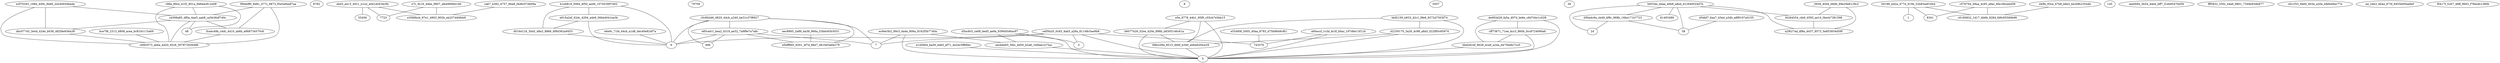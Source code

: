 graph test2Dc {
e2f70293_168d_449c_9e66_2d240b5dbede
f90ebff0_9d81_477c_9873_f5a5a9ea87aa
8782ebd3_a415_4021_b1a2_a0e1dc634c0b
ec9eb3b2_99c3_4a4e_906a_9162f5b7740a
79709e5e_8778_44b1_95f9_c55cb7e5bb15
cef5fa20_0c83_4ab5_a26a_81148c5ae9b8
8b1eb818_506d_4f50_ae46_107d53997d02
de093d28_fa5a_497d_be6e_c6d7d4c1c028
0507c98a_89ce_41f2_801a_948a4c812a08
39b9334e_ddaa_40b8_a8e4_61c640024d7b
d56a4c9a_cb49_4f9c_968b_16be171b7723
1bbf2159_b933_42c1_9fe6_9272d7503f74
c5c85d46_4820_44cb_a240_be31c37f8927
145b0186_bd2a_477d_919e_52b83adf16b4
9a60accf_1c3d_4c3f_b0ac_197d6e13f124
1c576764_68aa_4c95_a8ac_6fa18bcebd58
e85cefc1_bea2_4319_ae32_7a9f8e7a7afe
d2259170_3a26_4c99_a8a5_022f85c65974
a915a2ef_02dc_4294_a4e9_56bb4041ea3b
24d5dbf7_6aa7_43ed_a34b_a8f9197a0155
496e6e9c_71fe_44cb_a1d8_dec40e824f7a
9eeef494_3b54_4ded_bff7_f1eb95476d59
55456e7c_9c16_44be_9807_afe4968bb19d
cd398a85_df0a_4ae5_aab8_ca5b36df740c
7d5ac8c5_ce08_4ed5_ae9a_9390d5d6ac97
81493489_5939_40d4_b8db_89e29e8129c2
b6077b26_02ee_420e_898b_b8305146c61a
cff73871_71ee_4cc3_860b_0cc9724690a6
bbd2624f_9b26_4ca9_a24a_d475be6c7cc0
f4284554_cfa9_4593_ae14_f4ecb7381598
48bce7f8_2313_4808_acea_bc810c115a69
3e145664_ba59_4de5_af71_4a2dc5ff66bc
dbc07745_3e44_424e_b036_482f4e936a38
8341d49b_93ce_47b8_b6e2_be26fb23544b
fcadc49b_c4dc_4410_ab6b_e868734570c6
fd8cc09a_8515_4b6f_b340_eb6a82f4ce29
7723ca67_b382_4757_9ba8_f4d6c07db09a
a4cbbe65_5fec_4d50_b2a8_1bfdae1e72ac
7eec8885_2a89_4a36_966a_53bdc65b5031
e3589bcb_97e1_4903_902b_eb257d40feb9
5fff5832_350c_44a6_8801_7349e93db877
e5bff860_9291_4f7d_86e7_d616d3a6b279
cfd93573_abbe_4d20_92c6_307872926486
c0180832_1d17_4b6b_9284_fd9c95569b96
5e554f08_5005_40aa_8793_d75b9848cf61
a2f627ad_df8a_4437_9573_0a853834d59f
d016d124_30a5_48a3_8866_6f9d362a9453
9c0c1f33_9a60_463e_a20e_bfefe46ec77e
743376ad_24b3_4b4a_873f_8455b95ba9e0
58f0417f_5267_48ff_9663_f7fbe4b1380b
cff73871_71ee_4cc3_860b_0cc9724690a6 -- bbd2624f_9b26_4ca9_a24a_d475be6c7cc0
7eec8885_2a89_4a36_966a_53bdc65b5031 -- e5bff860_9291_4f7d_86e7_d616d3a6b279
7d5ac8c5_ce08_4ed5_ae9a_9390d5d6ac97 -- 3e145664_ba59_4de5_af71_4a2dc5ff66bc
39b9334e_ddaa_40b8_a8e4_61c640024d7b -- 24d5dbf7_6aa7_43ed_a34b_a8f9197a0155
e85cefc1_bea2_4319_ae32_7a9f8e7a7afe -- e5bff860_9291_4f7d_86e7_d616d3a6b279
cef5fa20_0c83_4ab5_a26a_81148c5ae9b8 -- 743376ad_24b3_4b4a_873f_8455b95ba9e0
e2f70293_168d_449c_9e66_2d240b5dbede -- dbc07745_3e44_424e_b036_482f4e936a38
1c576764_68aa_4c95_a8ac_6fa18bcebd58 -- 8341d49b_93ce_47b8_b6e2_be26fb23544b
de093d28_fa5a_497d_be6e_c6d7d4c1c028 -- cff73871_71ee_4cc3_860b_0cc9724690a6
f90ebff0_9d81_477c_9873_f5a5a9ea87aa -- cfd93573_abbe_4d20_92c6_307872926486
f90ebff0_9d81_477c_9873_f5a5a9ea87aa -- cd398a85_df0a_4ae5_aab8_ca5b36df740c
9a60accf_1c3d_4c3f_b0ac_197d6e13f124 -- 743376ad_24b3_4b4a_873f_8455b95ba9e0
d56a4c9a_cb49_4f9c_968b_16be171b7723 -- 24d5dbf7_6aa7_43ed_a34b_a8f9197a0155
d2259170_3a26_4c99_a8a5_022f85c65974 -- 5e554f08_5005_40aa_8793_d75b9848cf61
b6077b26_02ee_420e_898b_b8305146c61a -- 5e554f08_5005_40aa_8793_d75b9848cf61
ec9eb3b2_99c3_4a4e_906a_9162f5b7740a -- 5e554f08_5005_40aa_8793_d75b9848cf61
81493489_5939_40d4_b8db_89e29e8129c2 -- f4284554_cfa9_4593_ae14_f4ecb7381598
24d5dbf7_6aa7_43ed_a34b_a8f9197a0155 -- 58f0417f_5267_48ff_9663_f7fbe4b1380b
7723ca67_b382_4757_9ba8_f4d6c07db09a -- e3589bcb_97e1_4903_902b_eb257d40feb9
e85cefc1_bea2_4319_ae32_7a9f8e7a7afe -- 9eeef494_3b54_4ded_bff7_f1eb95476d59
de093d28_fa5a_497d_be6e_c6d7d4c1c028 -- 5fff5832_350c_44a6_8801_7349e93db877
8341d49b_93ce_47b8_b6e2_be26fb23544b -- c0180832_1d17_4b6b_9284_fd9c95569b96
f90ebff0_9d81_477c_9873_f5a5a9ea87aa -- fcadc49b_c4dc_4410_ab6b_e868734570c6
145b0186_bd2a_477d_919e_52b83adf16b4 -- 1c576764_68aa_4c95_a8ac_6fa18bcebd58
d2259170_3a26_4c99_a8a5_022f85c65974 -- fd8cc09a_8515_4b6f_b340_eb6a82f4ce29
cd398a85_df0a_4ae5_aab8_ca5b36df740c -- dbc07745_3e44_424e_b036_482f4e936a38
d016d124_30a5_48a3_8866_6f9d362a9453 -- 9c0c1f33_9a60_463e_a20e_bfefe46ec77e
fcadc49b_c4dc_4410_ab6b_e868734570c6 -- cfd93573_abbe_4d20_92c6_307872926486
8b1eb818_506d_4f50_ae46_107d53997d02 -- a915a2ef_02dc_4294_a4e9_56bb4041ea3b
cef5fa20_0c83_4ab5_a26a_81148c5ae9b8 -- 7d5ac8c5_ce08_4ed5_ae9a_9390d5d6ac97
ec9eb3b2_99c3_4a4e_906a_9162f5b7740a -- 7d5ac8c5_ce08_4ed5_ae9a_9390d5d6ac97
a4cbbe65_5fec_4d50_b2a8_1bfdae1e72ac -- 5e554f08_5005_40aa_8793_d75b9848cf61
a915a2ef_02dc_4294_a4e9_56bb4041ea3b -- d016d124_30a5_48a3_8866_6f9d362a9453
39b9334e_ddaa_40b8_a8e4_61c640024d7b -- a2f627ad_df8a_4437_9573_0a853834d59f
e85cefc1_bea2_4319_ae32_7a9f8e7a7afe -- 7eec8885_2a89_4a36_966a_53bdc65b5031
cd398a85_df0a_4ae5_aab8_ca5b36df740c -- 48bce7f8_2313_4808_acea_bc810c115a69
0507c98a_89ce_41f2_801a_948a4c812a08 -- 48bce7f8_2313_4808_acea_bc810c115a69
cff73871_71ee_4cc3_860b_0cc9724690a6 -- 5fff5832_350c_44a6_8801_7349e93db877
79709e5e_8778_44b1_95f9_c55cb7e5bb15 -- b6077b26_02ee_420e_898b_b8305146c61a
e85cefc1_bea2_4319_ae32_7a9f8e7a7afe -- 496e6e9c_71fe_44cb_a1d8_dec40e824f7a
1c576764_68aa_4c95_a8ac_6fa18bcebd58 -- c0180832_1d17_4b6b_9284_fd9c95569b96
8782ebd3_a415_4021_b1a2_a0e1dc634c0b -- 55456e7c_9c16_44be_9807_afe4968bb19d
0507c98a_89ce_41f2_801a_948a4c812a08 -- cfd93573_abbe_4d20_92c6_307872926486
c5c85d46_4820_44cb_a240_be31c37f8927 -- 7eec8885_2a89_4a36_966a_53bdc65b5031
bbd2624f_9b26_4ca9_a24a_d475be6c7cc0 -- 5fff5832_350c_44a6_8801_7349e93db877
1bbf2159_b933_42c1_9fe6_9272d7503f74 -- d2259170_3a26_4c99_a8a5_022f85c65974
c5c85d46_4820_44cb_a240_be31c37f8927 -- e85cefc1_bea2_4319_ae32_7a9f8e7a7afe
79709e5e_8778_44b1_95f9_c55cb7e5bb15 -- fd8cc09a_8515_4b6f_b340_eb6a82f4ce29
dbc07745_3e44_424e_b036_482f4e936a38 -- cfd93573_abbe_4d20_92c6_307872926486
cef5fa20_0c83_4ab5_a26a_81148c5ae9b8 -- 3e145664_ba59_4de5_af71_4a2dc5ff66bc
1bbf2159_b933_42c1_9fe6_9272d7503f74 -- fd8cc09a_8515_4b6f_b340_eb6a82f4ce29
145b0186_bd2a_477d_919e_52b83adf16b4 -- 8341d49b_93ce_47b8_b6e2_be26fb23544b
145b0186_bd2a_477d_919e_52b83adf16b4 -- c0180832_1d17_4b6b_9284_fd9c95569b96
c5c85d46_4820_44cb_a240_be31c37f8927 -- 9eeef494_3b54_4ded_bff7_f1eb95476d59
55456e7c_9c16_44be_9807_afe4968bb19d -- e3589bcb_97e1_4903_902b_eb257d40feb9
8782ebd3_a415_4021_b1a2_a0e1dc634c0b -- e3589bcb_97e1_4903_902b_eb257d40feb9
cef5fa20_0c83_4ab5_a26a_81148c5ae9b8 -- 5e554f08_5005_40aa_8793_d75b9848cf61
48bce7f8_2313_4808_acea_bc810c115a69 -- cfd93573_abbe_4d20_92c6_307872926486
a915a2ef_02dc_4294_a4e9_56bb4041ea3b -- 9c0c1f33_9a60_463e_a20e_bfefe46ec77e
cef5fa20_0c83_4ab5_a26a_81148c5ae9b8 -- 9a60accf_1c3d_4c3f_b0ac_197d6e13f124
8782ebd3_a415_4021_b1a2_a0e1dc634c0b -- 7723ca67_b382_4757_9ba8_f4d6c07db09a
8b1eb818_506d_4f50_ae46_107d53997d02 -- d016d124_30a5_48a3_8866_6f9d362a9453
b6077b26_02ee_420e_898b_b8305146c61a -- fd8cc09a_8515_4b6f_b340_eb6a82f4ce29
9a60accf_1c3d_4c3f_b0ac_197d6e13f124 -- 5e554f08_5005_40aa_8793_d75b9848cf61
39b9334e_ddaa_40b8_a8e4_61c640024d7b -- 81493489_5939_40d4_b8db_89e29e8129c2
f4284554_cfa9_4593_ae14_f4ecb7381598 -- a2f627ad_df8a_4437_9573_0a853834d59f
3e145664_ba59_4de5_af71_4a2dc5ff66bc -- 5e554f08_5005_40aa_8793_d75b9848cf61
5e554f08_5005_40aa_8793_d75b9848cf61 -- 743376ad_24b3_4b4a_873f_8455b95ba9e0
55456e7c_9c16_44be_9807_afe4968bb19d -- 7723ca67_b382_4757_9ba8_f4d6c07db09a
0507c98a_89ce_41f2_801a_948a4c812a08 -- cd398a85_df0a_4ae5_aab8_ca5b36df740c
81493489_5939_40d4_b8db_89e29e8129c2 -- a2f627ad_df8a_4437_9573_0a853834d59f
cd398a85_df0a_4ae5_aab8_ca5b36df740c -- cfd93573_abbe_4d20_92c6_307872926486
c5c85d46_4820_44cb_a240_be31c37f8927 -- 496e6e9c_71fe_44cb_a1d8_dec40e824f7a
de093d28_fa5a_497d_be6e_c6d7d4c1c028 -- bbd2624f_9b26_4ca9_a24a_d475be6c7cc0
7d5ac8c5_ce08_4ed5_ae9a_9390d5d6ac97 -- 5e554f08_5005_40aa_8793_d75b9848cf61
cd398a85_df0a_4ae5_aab8_ca5b36df740c -- fcadc49b_c4dc_4410_ab6b_e868734570c6
39b9334e_ddaa_40b8_a8e4_61c640024d7b -- 58f0417f_5267_48ff_9663_f7fbe4b1380b
79709e5e_8778_44b1_95f9_c55cb7e5bb15 -- 5e554f08_5005_40aa_8793_d75b9848cf61
fd8cc09a_8515_4b6f_b340_eb6a82f4ce29 -- 5e554f08_5005_40aa_8793_d75b9848cf61
d56a4c9a_cb49_4f9c_968b_16be171b7723 -- 58f0417f_5267_48ff_9663_f7fbe4b1380b
39b9334e_ddaa_40b8_a8e4_61c640024d7b -- f4284554_cfa9_4593_ae14_f4ecb7381598
496e6e9c_71fe_44cb_a1d8_dec40e824f7a -- 9eeef494_3b54_4ded_bff7_f1eb95476d59
1bbf2159_b933_42c1_9fe6_9272d7503f74 -- 5e554f08_5005_40aa_8793_d75b9848cf61
e2f70293_168d_449c_9e66_2d240b5dbede -- cfd93573_abbe_4d20_92c6_307872926486
8b1eb818_506d_4f50_ae46_107d53997d02 -- 9c0c1f33_9a60_463e_a20e_bfefe46ec77e
39b9334e_ddaa_40b8_a8e4_61c640024d7b -- d56a4c9a_cb49_4f9c_968b_16be171b7723
c5c85d46_4820_44cb_a240_be31c37f8927 -- e5bff860_9291_4f7d_86e7_d616d3a6b279
7d5ac8c5_ce08_4ed5_ae9a_9390d5d6ac97 -- a4cbbe65_5fec_4d50_b2a8_1bfdae1e72ac
e2f70293_168d_449c_9e66_2d240b5dbede -- cd398a85_df0a_4ae5_aab8_ca5b36df740c
ec9eb3b2_99c3_4a4e_906a_9162f5b7740a -- a4cbbe65_5fec_4d50_b2a8_1bfdae1e72ac
}